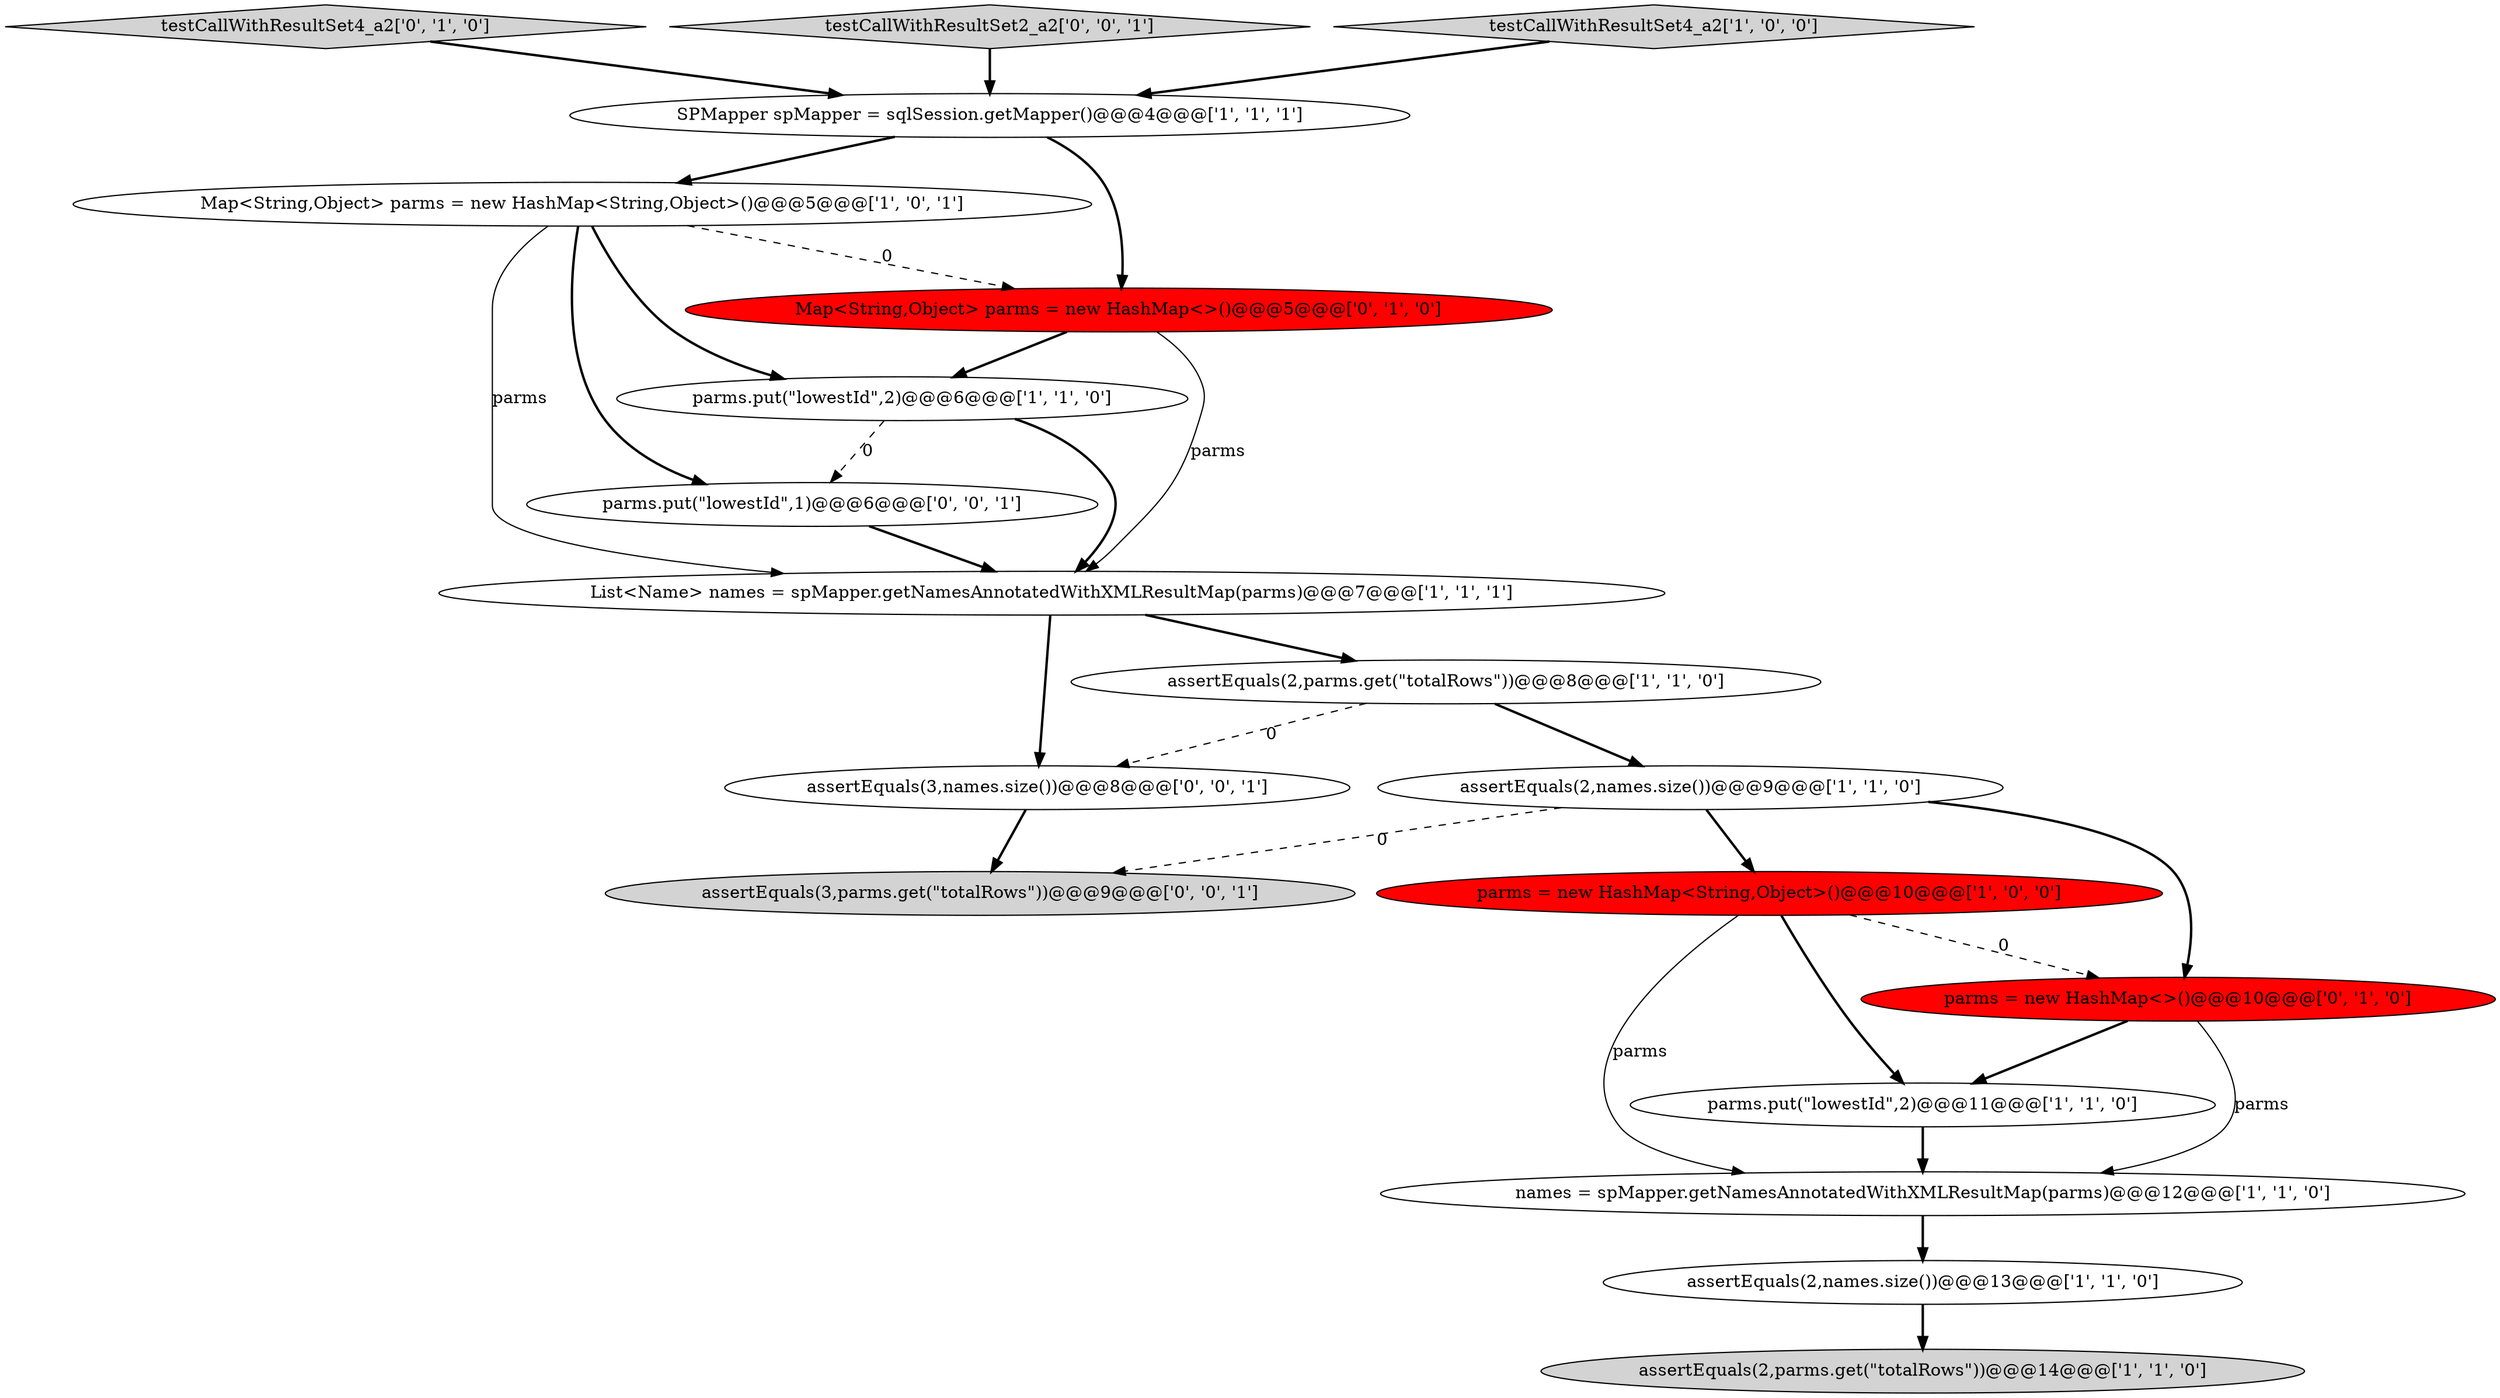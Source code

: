 digraph {
14 [style = filled, label = "parms = new HashMap<>()@@@10@@@['0', '1', '0']", fillcolor = red, shape = ellipse image = "AAA1AAABBB2BBB"];
17 [style = filled, label = "parms.put(\"lowestId\",1)@@@6@@@['0', '0', '1']", fillcolor = white, shape = ellipse image = "AAA0AAABBB3BBB"];
12 [style = filled, label = "testCallWithResultSet4_a2['0', '1', '0']", fillcolor = lightgray, shape = diamond image = "AAA0AAABBB2BBB"];
18 [style = filled, label = "assertEquals(3,names.size())@@@8@@@['0', '0', '1']", fillcolor = white, shape = ellipse image = "AAA0AAABBB3BBB"];
8 [style = filled, label = "assertEquals(2,names.size())@@@13@@@['1', '1', '0']", fillcolor = white, shape = ellipse image = "AAA0AAABBB1BBB"];
16 [style = filled, label = "testCallWithResultSet2_a2['0', '0', '1']", fillcolor = lightgray, shape = diamond image = "AAA0AAABBB3BBB"];
7 [style = filled, label = "names = spMapper.getNamesAnnotatedWithXMLResultMap(parms)@@@12@@@['1', '1', '0']", fillcolor = white, shape = ellipse image = "AAA0AAABBB1BBB"];
9 [style = filled, label = "SPMapper spMapper = sqlSession.getMapper()@@@4@@@['1', '1', '1']", fillcolor = white, shape = ellipse image = "AAA0AAABBB1BBB"];
0 [style = filled, label = "List<Name> names = spMapper.getNamesAnnotatedWithXMLResultMap(parms)@@@7@@@['1', '1', '1']", fillcolor = white, shape = ellipse image = "AAA0AAABBB1BBB"];
1 [style = filled, label = "Map<String,Object> parms = new HashMap<String,Object>()@@@5@@@['1', '0', '1']", fillcolor = white, shape = ellipse image = "AAA0AAABBB1BBB"];
3 [style = filled, label = "parms.put(\"lowestId\",2)@@@6@@@['1', '1', '0']", fillcolor = white, shape = ellipse image = "AAA0AAABBB1BBB"];
5 [style = filled, label = "assertEquals(2,parms.get(\"totalRows\"))@@@8@@@['1', '1', '0']", fillcolor = white, shape = ellipse image = "AAA0AAABBB1BBB"];
6 [style = filled, label = "parms.put(\"lowestId\",2)@@@11@@@['1', '1', '0']", fillcolor = white, shape = ellipse image = "AAA0AAABBB1BBB"];
10 [style = filled, label = "assertEquals(2,parms.get(\"totalRows\"))@@@14@@@['1', '1', '0']", fillcolor = lightgray, shape = ellipse image = "AAA0AAABBB1BBB"];
11 [style = filled, label = "testCallWithResultSet4_a2['1', '0', '0']", fillcolor = lightgray, shape = diamond image = "AAA0AAABBB1BBB"];
15 [style = filled, label = "assertEquals(3,parms.get(\"totalRows\"))@@@9@@@['0', '0', '1']", fillcolor = lightgray, shape = ellipse image = "AAA0AAABBB3BBB"];
13 [style = filled, label = "Map<String,Object> parms = new HashMap<>()@@@5@@@['0', '1', '0']", fillcolor = red, shape = ellipse image = "AAA1AAABBB2BBB"];
4 [style = filled, label = "assertEquals(2,names.size())@@@9@@@['1', '1', '0']", fillcolor = white, shape = ellipse image = "AAA0AAABBB1BBB"];
2 [style = filled, label = "parms = new HashMap<String,Object>()@@@10@@@['1', '0', '0']", fillcolor = red, shape = ellipse image = "AAA1AAABBB1BBB"];
8->10 [style = bold, label=""];
4->14 [style = bold, label=""];
3->17 [style = dashed, label="0"];
2->6 [style = bold, label=""];
18->15 [style = bold, label=""];
1->3 [style = bold, label=""];
1->0 [style = solid, label="parms"];
4->2 [style = bold, label=""];
5->18 [style = dashed, label="0"];
7->8 [style = bold, label=""];
11->9 [style = bold, label=""];
12->9 [style = bold, label=""];
3->0 [style = bold, label=""];
1->17 [style = bold, label=""];
1->13 [style = dashed, label="0"];
17->0 [style = bold, label=""];
2->14 [style = dashed, label="0"];
13->3 [style = bold, label=""];
13->0 [style = solid, label="parms"];
2->7 [style = solid, label="parms"];
4->15 [style = dashed, label="0"];
5->4 [style = bold, label=""];
14->7 [style = solid, label="parms"];
0->18 [style = bold, label=""];
9->1 [style = bold, label=""];
6->7 [style = bold, label=""];
14->6 [style = bold, label=""];
16->9 [style = bold, label=""];
0->5 [style = bold, label=""];
9->13 [style = bold, label=""];
}
